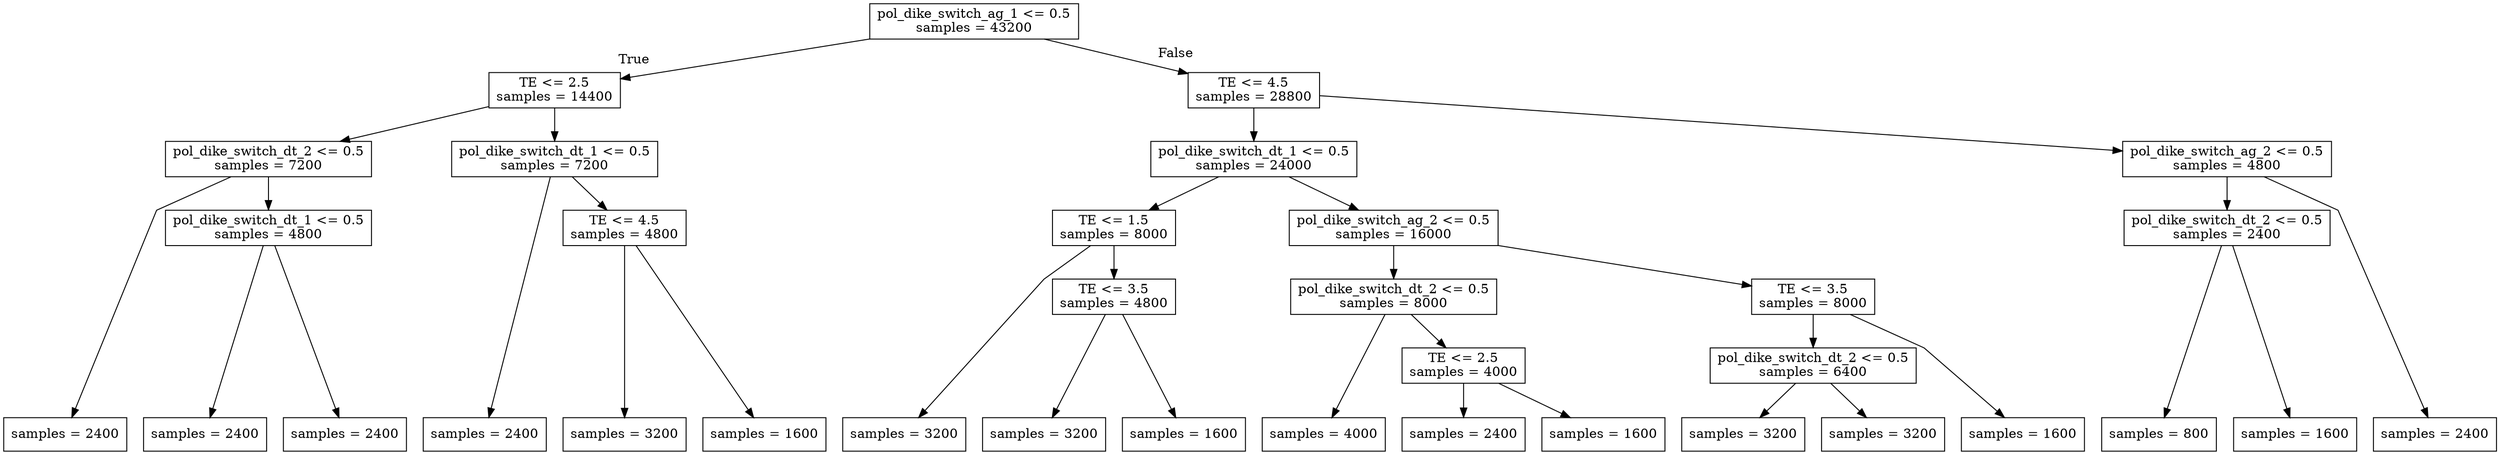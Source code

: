 digraph Tree {
node [shape=box] ;
graph [ranksep=equally, splines=polyline] ;
0 [label="pol_dike_switch_ag_1 <= 0.5\nsamples = 43200"] ;
1 [label="TE <= 2.5\nsamples = 14400"] ;
0 -> 1 [labeldistance=2.5, labelangle=45, headlabel="True"] ;
5 [label="pol_dike_switch_dt_2 <= 0.5\nsamples = 7200"] ;
1 -> 5 ;
13 [label="samples = 2400"] ;
5 -> 13 ;
14 [label="pol_dike_switch_dt_1 <= 0.5\nsamples = 4800"] ;
5 -> 14 ;
31 [label="samples = 2400"] ;
14 -> 31 ;
32 [label="samples = 2400"] ;
14 -> 32 ;
6 [label="pol_dike_switch_dt_1 <= 0.5\nsamples = 7200"] ;
1 -> 6 ;
19 [label="samples = 2400"] ;
6 -> 19 ;
20 [label="TE <= 4.5\nsamples = 4800"] ;
6 -> 20 ;
21 [label="samples = 3200"] ;
20 -> 21 ;
22 [label="samples = 1600"] ;
20 -> 22 ;
2 [label="TE <= 4.5\nsamples = 28800"] ;
0 -> 2 [labeldistance=2.5, labelangle=-45, headlabel="False"] ;
3 [label="pol_dike_switch_dt_1 <= 0.5\nsamples = 24000"] ;
2 -> 3 ;
7 [label="TE <= 1.5\nsamples = 8000"] ;
3 -> 7 ;
11 [label="samples = 3200"] ;
7 -> 11 ;
12 [label="TE <= 3.5\nsamples = 4800"] ;
7 -> 12 ;
33 [label="samples = 3200"] ;
12 -> 33 ;
34 [label="samples = 1600"] ;
12 -> 34 ;
8 [label="pol_dike_switch_ag_2 <= 0.5\nsamples = 16000"] ;
3 -> 8 ;
15 [label="pol_dike_switch_dt_2 <= 0.5\nsamples = 8000"] ;
8 -> 15 ;
27 [label="samples = 4000"] ;
15 -> 27 ;
28 [label="TE <= 2.5\nsamples = 4000"] ;
15 -> 28 ;
29 [label="samples = 2400"] ;
28 -> 29 ;
30 [label="samples = 1600"] ;
28 -> 30 ;
16 [label="TE <= 3.5\nsamples = 8000"] ;
8 -> 16 ;
17 [label="pol_dike_switch_dt_2 <= 0.5\nsamples = 6400"] ;
16 -> 17 ;
25 [label="samples = 3200"] ;
17 -> 25 ;
26 [label="samples = 3200"] ;
17 -> 26 ;
18 [label="samples = 1600"] ;
16 -> 18 ;
4 [label="pol_dike_switch_ag_2 <= 0.5\nsamples = 4800"] ;
2 -> 4 ;
9 [label="pol_dike_switch_dt_2 <= 0.5\nsamples = 2400"] ;
4 -> 9 ;
23 [label="samples = 800"] ;
9 -> 23 ;
24 [label="samples = 1600"] ;
9 -> 24 ;
10 [label="samples = 2400"] ;
4 -> 10 ;
{rank=same ; 0} ;
{rank=same ; 1; 2} ;
{rank=same ; 5; 6; 3; 4} ;
{rank=same ; 14; 20; 7; 8; 9} ;
{rank=same ; 12; 15; 16} ;
{rank=same ; 28; 17} ;
{rank=same ; 13; 31; 32; 19; 21; 22; 11; 33; 34; 27; 29; 30; 25; 26; 18; 23; 24; 10} ;
}